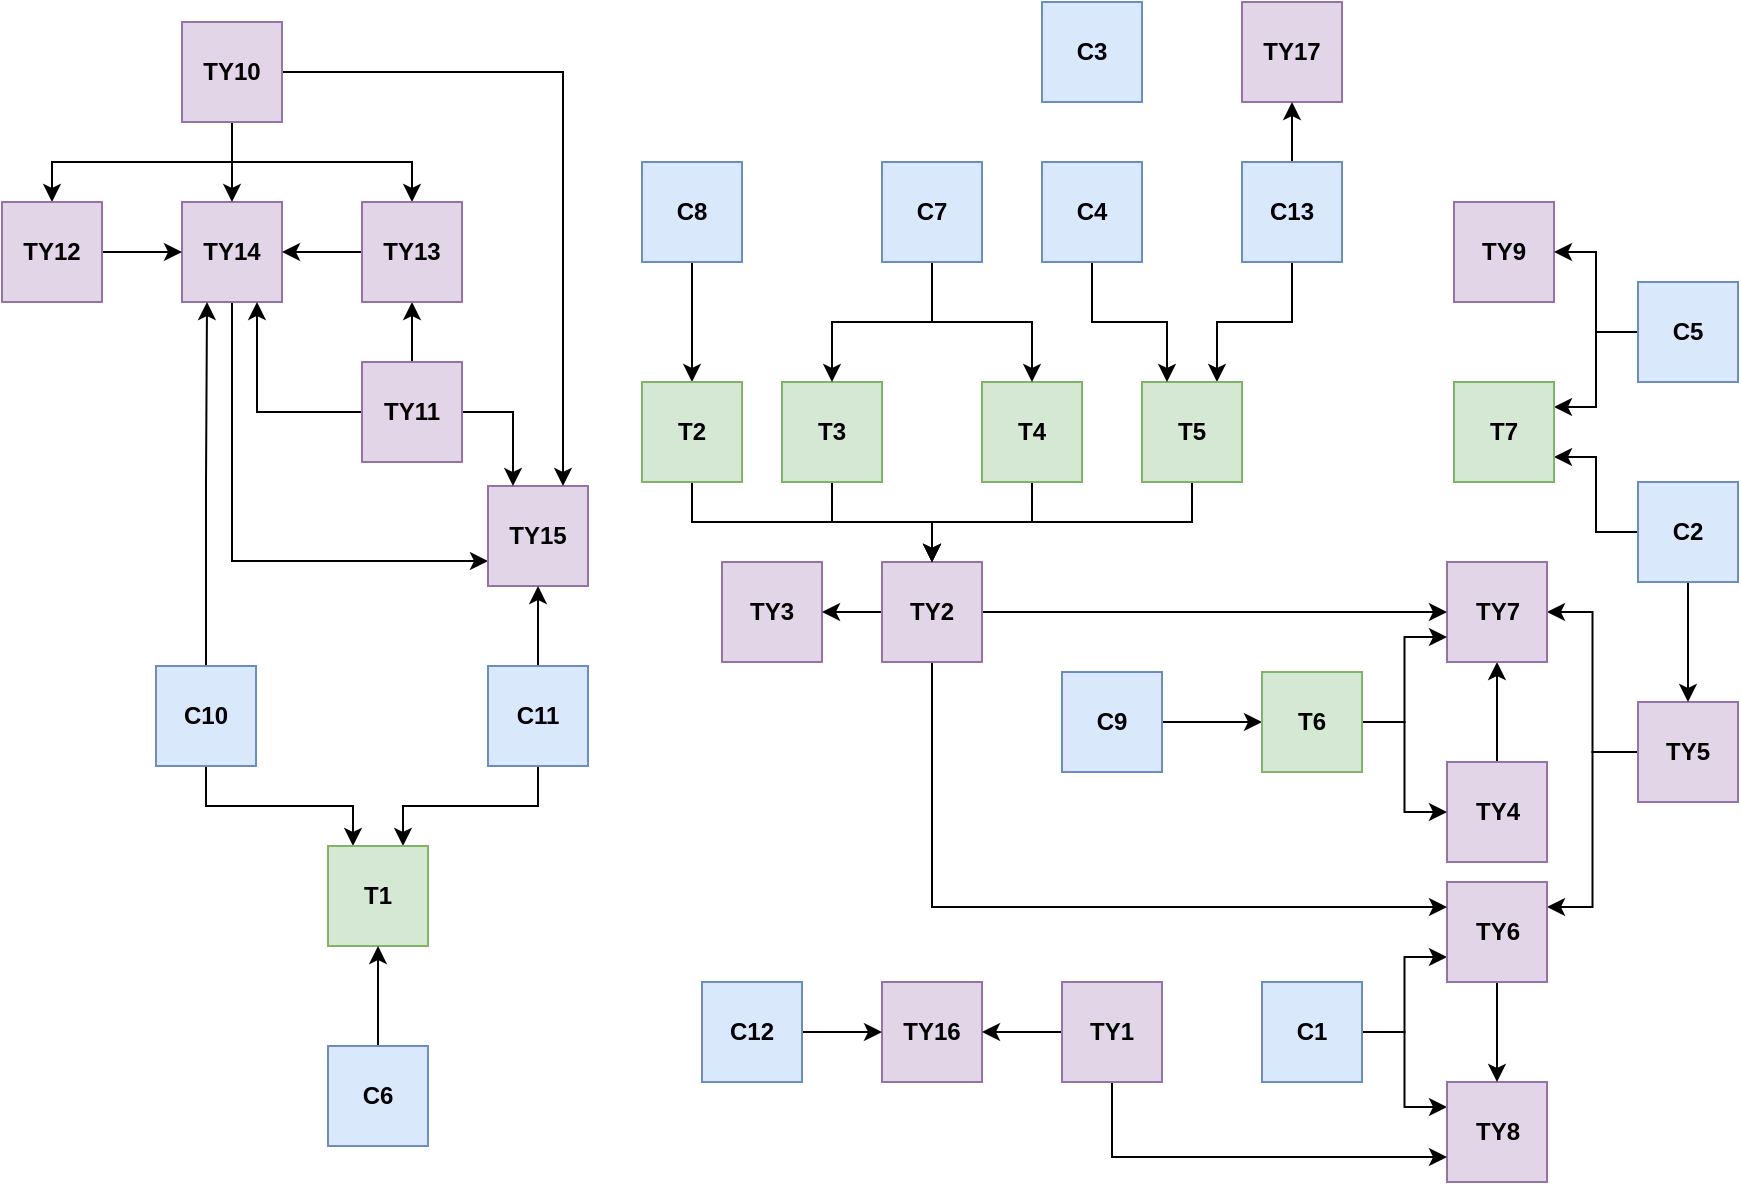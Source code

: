 <mxfile version="20.4.0" type="device"><diagram id="Voua08AdZDDQkW3HY6Ca" name="Page-1"><mxGraphModel dx="1362" dy="777" grid="1" gridSize="10" guides="1" tooltips="1" connect="1" arrows="1" fold="1" page="1" pageScale="1" pageWidth="850" pageHeight="1100" math="0" shadow="0"><root><mxCell id="0"/><mxCell id="1" parent="0"/><mxCell id="nAyjH7x5ld0WhubJfcOg-31" value="" style="edgeStyle=orthogonalEdgeStyle;rounded=0;orthogonalLoop=1;jettySize=auto;html=1;exitX=1;exitY=0.5;exitDx=0;exitDy=0;entryX=0;entryY=0.75;entryDx=0;entryDy=0;" parent="1" source="UbPSpZ2BlI031xM621BM-1" target="UbPSpZ2BlI031xM621BM-11" edge="1"><mxGeometry relative="1" as="geometry"/></mxCell><mxCell id="nAyjH7x5ld0WhubJfcOg-38" value="" style="edgeStyle=orthogonalEdgeStyle;rounded=0;orthogonalLoop=1;jettySize=auto;html=1;entryX=0;entryY=0.25;entryDx=0;entryDy=0;" parent="1" source="UbPSpZ2BlI031xM621BM-1" target="UbPSpZ2BlI031xM621BM-13" edge="1"><mxGeometry relative="1" as="geometry"/></mxCell><mxCell id="UbPSpZ2BlI031xM621BM-1" value="C1" style="rounded=0;whiteSpace=wrap;html=1;fontStyle=1;fillColor=#dae8fc;strokeColor=#6c8ebf;" parent="1" vertex="1"><mxGeometry x="810" y="570" width="50" height="50" as="geometry"/></mxCell><mxCell id="nAyjH7x5ld0WhubJfcOg-36" style="edgeStyle=orthogonalEdgeStyle;rounded=0;orthogonalLoop=1;jettySize=auto;html=1;exitX=0.5;exitY=0;exitDx=0;exitDy=0;entryX=0.5;entryY=1;entryDx=0;entryDy=0;" parent="1" source="UbPSpZ2BlI031xM621BM-9" target="UbPSpZ2BlI031xM621BM-12" edge="1"><mxGeometry relative="1" as="geometry"/></mxCell><mxCell id="UbPSpZ2BlI031xM621BM-9" value="TY4" style="rounded=0;whiteSpace=wrap;html=1;fontStyle=1;fillColor=#e1d5e7;strokeColor=#9673a6;" parent="1" vertex="1"><mxGeometry x="902.5" y="460" width="50" height="50" as="geometry"/></mxCell><mxCell id="nAyjH7x5ld0WhubJfcOg-33" style="edgeStyle=orthogonalEdgeStyle;rounded=0;orthogonalLoop=1;jettySize=auto;html=1;exitX=0;exitY=0.5;exitDx=0;exitDy=0;entryX=1;entryY=0.25;entryDx=0;entryDy=0;" parent="1" source="UbPSpZ2BlI031xM621BM-10" target="UbPSpZ2BlI031xM621BM-11" edge="1"><mxGeometry relative="1" as="geometry"/></mxCell><mxCell id="nAyjH7x5ld0WhubJfcOg-37" style="edgeStyle=orthogonalEdgeStyle;rounded=0;orthogonalLoop=1;jettySize=auto;html=1;exitX=0;exitY=0.5;exitDx=0;exitDy=0;entryX=1;entryY=0.5;entryDx=0;entryDy=0;" parent="1" source="UbPSpZ2BlI031xM621BM-10" target="UbPSpZ2BlI031xM621BM-12" edge="1"><mxGeometry relative="1" as="geometry"/></mxCell><mxCell id="UbPSpZ2BlI031xM621BM-10" value="TY5" style="rounded=0;whiteSpace=wrap;html=1;fontStyle=1;fillColor=#e1d5e7;strokeColor=#9673a6;" parent="1" vertex="1"><mxGeometry x="998" y="430" width="50" height="50" as="geometry"/></mxCell><mxCell id="UbPSpZ2BlI031xM621BM-14" value="TY9" style="rounded=0;whiteSpace=wrap;html=1;fontStyle=1;fillColor=#e1d5e7;strokeColor=#9673a6;" parent="1" vertex="1"><mxGeometry x="906" y="180" width="50" height="50" as="geometry"/></mxCell><mxCell id="nAyjH7x5ld0WhubJfcOg-20" value="" style="edgeStyle=orthogonalEdgeStyle;rounded=0;orthogonalLoop=1;jettySize=auto;html=1;entryX=1;entryY=0.75;entryDx=0;entryDy=0;exitX=0;exitY=0.5;exitDx=0;exitDy=0;" parent="1" source="UbPSpZ2BlI031xM621BM-2" target="nAyjH7x5ld0WhubJfcOg-7" edge="1"><mxGeometry relative="1" as="geometry"/></mxCell><mxCell id="nAyjH7x5ld0WhubJfcOg-30" value="" style="edgeStyle=orthogonalEdgeStyle;rounded=0;orthogonalLoop=1;jettySize=auto;html=1;entryX=0.5;entryY=0;entryDx=0;entryDy=0;exitX=0.5;exitY=1;exitDx=0;exitDy=0;" parent="1" source="UbPSpZ2BlI031xM621BM-2" target="UbPSpZ2BlI031xM621BM-10" edge="1"><mxGeometry relative="1" as="geometry"/></mxCell><mxCell id="UbPSpZ2BlI031xM621BM-2" value="C2" style="rounded=0;whiteSpace=wrap;html=1;fontStyle=1;fillColor=#dae8fc;strokeColor=#6c8ebf;" parent="1" vertex="1"><mxGeometry x="998" y="320" width="50" height="50" as="geometry"/></mxCell><mxCell id="UbPSpZ2BlI031xM621BM-12" value="TY7" style="rounded=0;whiteSpace=wrap;html=1;fontStyle=1;fillColor=#e1d5e7;strokeColor=#9673a6;" parent="1" vertex="1"><mxGeometry x="902.5" y="360" width="50" height="50" as="geometry"/></mxCell><mxCell id="UbPSpZ2BlI031xM621BM-13" value="TY8" style="rounded=0;whiteSpace=wrap;html=1;fontStyle=1;fillColor=#e1d5e7;strokeColor=#9673a6;" parent="1" vertex="1"><mxGeometry x="902.5" y="620" width="50" height="50" as="geometry"/></mxCell><mxCell id="nAyjH7x5ld0WhubJfcOg-40" style="edgeStyle=orthogonalEdgeStyle;rounded=0;orthogonalLoop=1;jettySize=auto;html=1;exitX=0.5;exitY=1;exitDx=0;exitDy=0;entryX=0.5;entryY=0;entryDx=0;entryDy=0;" parent="1" source="UbPSpZ2BlI031xM621BM-11" target="UbPSpZ2BlI031xM621BM-13" edge="1"><mxGeometry relative="1" as="geometry"/></mxCell><mxCell id="UbPSpZ2BlI031xM621BM-11" value="TY6" style="rounded=0;whiteSpace=wrap;html=1;fontStyle=1;fillColor=#e1d5e7;strokeColor=#9673a6;" parent="1" vertex="1"><mxGeometry x="902.5" y="520" width="50" height="50" as="geometry"/></mxCell><mxCell id="nAyjH7x5ld0WhubJfcOg-55" style="edgeStyle=orthogonalEdgeStyle;rounded=0;orthogonalLoop=1;jettySize=auto;html=1;exitX=0.5;exitY=1;exitDx=0;exitDy=0;entryX=0;entryY=0.75;entryDx=0;entryDy=0;" parent="1" source="UbPSpZ2BlI031xM621BM-17" target="UbPSpZ2BlI031xM621BM-18" edge="1"><mxGeometry relative="1" as="geometry"/></mxCell><mxCell id="UbPSpZ2BlI031xM621BM-17" value="TY14" style="rounded=0;whiteSpace=wrap;html=1;fontStyle=1;fillColor=#e1d5e7;strokeColor=#9673a6;" parent="1" vertex="1"><mxGeometry x="270" y="180" width="50" height="50" as="geometry"/></mxCell><mxCell id="UbPSpZ2BlI031xM621BM-15" value="TY16" style="rounded=0;whiteSpace=wrap;html=1;fontStyle=1;fillColor=#e1d5e7;strokeColor=#9673a6;" parent="1" vertex="1"><mxGeometry x="620" y="570" width="50" height="50" as="geometry"/></mxCell><mxCell id="UbPSpZ2BlI031xM621BM-16" value="TY17" style="rounded=0;whiteSpace=wrap;html=1;fontStyle=1;fillColor=#e1d5e7;strokeColor=#9673a6;" parent="1" vertex="1"><mxGeometry x="800" y="80" width="50" height="50" as="geometry"/></mxCell><mxCell id="UbPSpZ2BlI031xM621BM-18" value="TY15" style="rounded=0;whiteSpace=wrap;html=1;fontStyle=1;fillColor=#e1d5e7;strokeColor=#9673a6;" parent="1" vertex="1"><mxGeometry x="423" y="322" width="50" height="50" as="geometry"/></mxCell><mxCell id="GSLJ3GHXtGEVud8e1H04-1" value="TY3" style="rounded=0;whiteSpace=wrap;html=1;fontStyle=1;fillColor=#e1d5e7;strokeColor=#9673a6;" parent="1" vertex="1"><mxGeometry x="540" y="360" width="50" height="50" as="geometry"/></mxCell><mxCell id="nAyjH7x5ld0WhubJfcOg-28" value="" style="edgeStyle=orthogonalEdgeStyle;rounded=0;orthogonalLoop=1;jettySize=auto;html=1;" parent="1" source="GSLJ3GHXtGEVud8e1H04-2" target="GSLJ3GHXtGEVud8e1H04-1" edge="1"><mxGeometry relative="1" as="geometry"/></mxCell><mxCell id="nAyjH7x5ld0WhubJfcOg-32" style="edgeStyle=orthogonalEdgeStyle;rounded=0;orthogonalLoop=1;jettySize=auto;html=1;exitX=0.5;exitY=1;exitDx=0;exitDy=0;entryX=0;entryY=0.25;entryDx=0;entryDy=0;" parent="1" source="GSLJ3GHXtGEVud8e1H04-2" target="UbPSpZ2BlI031xM621BM-11" edge="1"><mxGeometry relative="1" as="geometry"/></mxCell><mxCell id="nAyjH7x5ld0WhubJfcOg-35" style="edgeStyle=orthogonalEdgeStyle;rounded=0;orthogonalLoop=1;jettySize=auto;html=1;exitX=1;exitY=0.5;exitDx=0;exitDy=0;entryX=0;entryY=0.5;entryDx=0;entryDy=0;" parent="1" source="GSLJ3GHXtGEVud8e1H04-2" target="UbPSpZ2BlI031xM621BM-12" edge="1"><mxGeometry relative="1" as="geometry"/></mxCell><mxCell id="GSLJ3GHXtGEVud8e1H04-2" value="TY2" style="rounded=0;whiteSpace=wrap;html=1;fontStyle=1;fillColor=#e1d5e7;strokeColor=#9673a6;" parent="1" vertex="1"><mxGeometry x="620" y="360" width="50" height="50" as="geometry"/></mxCell><mxCell id="nAyjH7x5ld0WhubJfcOg-21" style="edgeStyle=orthogonalEdgeStyle;rounded=0;orthogonalLoop=1;jettySize=auto;html=1;exitX=0;exitY=0.5;exitDx=0;exitDy=0;entryX=1;entryY=0.25;entryDx=0;entryDy=0;" parent="1" source="GSLJ3GHXtGEVud8e1H04-3" target="nAyjH7x5ld0WhubJfcOg-7" edge="1"><mxGeometry relative="1" as="geometry"/></mxCell><mxCell id="uFB73G2saYUNhUMWogG1-2" style="edgeStyle=orthogonalEdgeStyle;rounded=0;orthogonalLoop=1;jettySize=auto;html=1;exitX=0;exitY=0.5;exitDx=0;exitDy=0;entryX=1;entryY=0.5;entryDx=0;entryDy=0;" edge="1" parent="1" source="GSLJ3GHXtGEVud8e1H04-3" target="UbPSpZ2BlI031xM621BM-14"><mxGeometry relative="1" as="geometry"/></mxCell><mxCell id="GSLJ3GHXtGEVud8e1H04-3" value="C5" style="rounded=0;whiteSpace=wrap;html=1;fontStyle=1;fillColor=#dae8fc;strokeColor=#6c8ebf;" parent="1" vertex="1"><mxGeometry x="998" y="220" width="50" height="50" as="geometry"/></mxCell><mxCell id="nAyjH7x5ld0WhubJfcOg-12" value="" style="edgeStyle=orthogonalEdgeStyle;rounded=0;orthogonalLoop=1;jettySize=auto;html=1;" parent="1" source="GSLJ3GHXtGEVud8e1H04-4" target="nAyjH7x5ld0WhubJfcOg-2" edge="1"><mxGeometry relative="1" as="geometry"/></mxCell><mxCell id="GSLJ3GHXtGEVud8e1H04-4" value="C8" style="rounded=0;whiteSpace=wrap;html=1;fontStyle=1;fillColor=#dae8fc;strokeColor=#6c8ebf;" parent="1" vertex="1"><mxGeometry x="500" y="160" width="50" height="50" as="geometry"/></mxCell><mxCell id="nAyjH7x5ld0WhubJfcOg-17" style="edgeStyle=orthogonalEdgeStyle;rounded=0;orthogonalLoop=1;jettySize=auto;html=1;exitX=0.5;exitY=1;exitDx=0;exitDy=0;entryX=0.75;entryY=0;entryDx=0;entryDy=0;" parent="1" source="GSLJ3GHXtGEVud8e1H04-5" target="nAyjH7x5ld0WhubJfcOg-5" edge="1"><mxGeometry relative="1" as="geometry"><mxPoint x="800" y="270" as="targetPoint"/></mxGeometry></mxCell><mxCell id="nAyjH7x5ld0WhubJfcOg-60" value="" style="edgeStyle=orthogonalEdgeStyle;rounded=0;orthogonalLoop=1;jettySize=auto;html=1;exitX=0.5;exitY=0;exitDx=0;exitDy=0;" parent="1" source="GSLJ3GHXtGEVud8e1H04-5" target="UbPSpZ2BlI031xM621BM-16" edge="1"><mxGeometry relative="1" as="geometry"/></mxCell><mxCell id="GSLJ3GHXtGEVud8e1H04-5" value="C13" style="rounded=0;whiteSpace=wrap;html=1;fontStyle=1;fillColor=#dae8fc;strokeColor=#6c8ebf;" parent="1" vertex="1"><mxGeometry x="800" y="160" width="50" height="50" as="geometry"/></mxCell><mxCell id="nAyjH7x5ld0WhubJfcOg-19" value="" style="edgeStyle=orthogonalEdgeStyle;rounded=0;orthogonalLoop=1;jettySize=auto;html=1;" parent="1" source="GSLJ3GHXtGEVud8e1H04-6" target="nAyjH7x5ld0WhubJfcOg-6" edge="1"><mxGeometry relative="1" as="geometry"/></mxCell><mxCell id="GSLJ3GHXtGEVud8e1H04-6" value="C9" style="rounded=0;whiteSpace=wrap;html=1;fontStyle=1;fillColor=#dae8fc;strokeColor=#6c8ebf;" parent="1" vertex="1"><mxGeometry x="710" y="415" width="50" height="50" as="geometry"/></mxCell><mxCell id="nAyjH7x5ld0WhubJfcOg-10" style="edgeStyle=orthogonalEdgeStyle;rounded=0;orthogonalLoop=1;jettySize=auto;html=1;exitX=0.5;exitY=1;exitDx=0;exitDy=0;entryX=0.25;entryY=0;entryDx=0;entryDy=0;" parent="1" source="GSLJ3GHXtGEVud8e1H04-7" target="nAyjH7x5ld0WhubJfcOg-1" edge="1"><mxGeometry relative="1" as="geometry"/></mxCell><mxCell id="nAyjH7x5ld0WhubJfcOg-49" value="" style="edgeStyle=orthogonalEdgeStyle;rounded=0;orthogonalLoop=1;jettySize=auto;html=1;entryX=0.25;entryY=1;entryDx=0;entryDy=0;exitX=0.5;exitY=0;exitDx=0;exitDy=0;" parent="1" source="GSLJ3GHXtGEVud8e1H04-7" target="UbPSpZ2BlI031xM621BM-17" edge="1"><mxGeometry relative="1" as="geometry"/></mxCell><mxCell id="GSLJ3GHXtGEVud8e1H04-7" value="C10" style="rounded=0;whiteSpace=wrap;html=1;fontStyle=1;fillColor=#dae8fc;strokeColor=#6c8ebf;" parent="1" vertex="1"><mxGeometry x="257" y="412" width="50" height="50" as="geometry"/></mxCell><mxCell id="nAyjH7x5ld0WhubJfcOg-11" style="edgeStyle=orthogonalEdgeStyle;rounded=0;orthogonalLoop=1;jettySize=auto;html=1;exitX=0.5;exitY=1;exitDx=0;exitDy=0;entryX=0.75;entryY=0;entryDx=0;entryDy=0;" parent="1" source="GSLJ3GHXtGEVud8e1H04-8" target="nAyjH7x5ld0WhubJfcOg-1" edge="1"><mxGeometry relative="1" as="geometry"/></mxCell><mxCell id="nAyjH7x5ld0WhubJfcOg-54" value="" style="edgeStyle=orthogonalEdgeStyle;rounded=0;orthogonalLoop=1;jettySize=auto;html=1;" parent="1" source="GSLJ3GHXtGEVud8e1H04-8" target="UbPSpZ2BlI031xM621BM-18" edge="1"><mxGeometry relative="1" as="geometry"/></mxCell><mxCell id="GSLJ3GHXtGEVud8e1H04-8" value="C11" style="rounded=0;whiteSpace=wrap;html=1;fontStyle=1;fillColor=#dae8fc;strokeColor=#6c8ebf;" parent="1" vertex="1"><mxGeometry x="423" y="412" width="50" height="50" as="geometry"/></mxCell><mxCell id="nAyjH7x5ld0WhubJfcOg-58" value="" style="edgeStyle=orthogonalEdgeStyle;rounded=0;orthogonalLoop=1;jettySize=auto;html=1;" parent="1" source="GSLJ3GHXtGEVud8e1H04-9" target="UbPSpZ2BlI031xM621BM-15" edge="1"><mxGeometry relative="1" as="geometry"/></mxCell><mxCell id="GSLJ3GHXtGEVud8e1H04-9" value="C12" style="rounded=0;whiteSpace=wrap;html=1;fontStyle=1;fillColor=#dae8fc;strokeColor=#6c8ebf;" parent="1" vertex="1"><mxGeometry x="530" y="570" width="50" height="50" as="geometry"/></mxCell><mxCell id="nAyjH7x5ld0WhubJfcOg-1" value="T1" style="rounded=0;whiteSpace=wrap;html=1;fontStyle=1;fillColor=#d5e8d4;strokeColor=#82b366;" parent="1" vertex="1"><mxGeometry x="343" y="502" width="50" height="50" as="geometry"/></mxCell><mxCell id="nAyjH7x5ld0WhubJfcOg-26" style="edgeStyle=orthogonalEdgeStyle;rounded=0;orthogonalLoop=1;jettySize=auto;html=1;exitX=0.5;exitY=1;exitDx=0;exitDy=0;entryX=0.5;entryY=0;entryDx=0;entryDy=0;" parent="1" source="nAyjH7x5ld0WhubJfcOg-2" target="GSLJ3GHXtGEVud8e1H04-2" edge="1"><mxGeometry relative="1" as="geometry"/></mxCell><mxCell id="nAyjH7x5ld0WhubJfcOg-2" value="T2" style="rounded=0;whiteSpace=wrap;html=1;fontStyle=1;fillColor=#d5e8d4;strokeColor=#82b366;" parent="1" vertex="1"><mxGeometry x="500" y="270" width="50" height="50" as="geometry"/></mxCell><mxCell id="nAyjH7x5ld0WhubJfcOg-24" style="edgeStyle=orthogonalEdgeStyle;rounded=0;orthogonalLoop=1;jettySize=auto;html=1;exitX=0.5;exitY=1;exitDx=0;exitDy=0;entryX=0.5;entryY=0;entryDx=0;entryDy=0;" parent="1" source="nAyjH7x5ld0WhubJfcOg-3" target="GSLJ3GHXtGEVud8e1H04-2" edge="1"><mxGeometry relative="1" as="geometry"/></mxCell><mxCell id="nAyjH7x5ld0WhubJfcOg-3" value="T3" style="rounded=0;whiteSpace=wrap;html=1;fontStyle=1;fillColor=#d5e8d4;strokeColor=#82b366;" parent="1" vertex="1"><mxGeometry x="570" y="270" width="50" height="50" as="geometry"/></mxCell><mxCell id="nAyjH7x5ld0WhubJfcOg-25" style="edgeStyle=orthogonalEdgeStyle;rounded=0;orthogonalLoop=1;jettySize=auto;html=1;exitX=0.5;exitY=1;exitDx=0;exitDy=0;entryX=0.5;entryY=0;entryDx=0;entryDy=0;" parent="1" source="nAyjH7x5ld0WhubJfcOg-4" target="GSLJ3GHXtGEVud8e1H04-2" edge="1"><mxGeometry relative="1" as="geometry"/></mxCell><mxCell id="nAyjH7x5ld0WhubJfcOg-4" value="T4" style="rounded=0;whiteSpace=wrap;html=1;fontStyle=1;fillColor=#d5e8d4;strokeColor=#82b366;" parent="1" vertex="1"><mxGeometry x="670" y="270" width="50" height="50" as="geometry"/></mxCell><mxCell id="nAyjH7x5ld0WhubJfcOg-27" style="edgeStyle=orthogonalEdgeStyle;rounded=0;orthogonalLoop=1;jettySize=auto;html=1;exitX=0.5;exitY=1;exitDx=0;exitDy=0;entryX=0.5;entryY=0;entryDx=0;entryDy=0;" parent="1" source="nAyjH7x5ld0WhubJfcOg-5" target="GSLJ3GHXtGEVud8e1H04-2" edge="1"><mxGeometry relative="1" as="geometry"/></mxCell><mxCell id="nAyjH7x5ld0WhubJfcOg-5" value="T5" style="rounded=0;whiteSpace=wrap;html=1;fontStyle=1;fillColor=#d5e8d4;strokeColor=#82b366;" parent="1" vertex="1"><mxGeometry x="750" y="270" width="50" height="50" as="geometry"/></mxCell><mxCell id="nAyjH7x5ld0WhubJfcOg-29" value="" style="edgeStyle=orthogonalEdgeStyle;rounded=0;orthogonalLoop=1;jettySize=auto;html=1;entryX=0;entryY=0.5;entryDx=0;entryDy=0;" parent="1" source="nAyjH7x5ld0WhubJfcOg-6" target="UbPSpZ2BlI031xM621BM-9" edge="1"><mxGeometry relative="1" as="geometry"/></mxCell><mxCell id="nAyjH7x5ld0WhubJfcOg-34" value="" style="edgeStyle=orthogonalEdgeStyle;rounded=0;orthogonalLoop=1;jettySize=auto;html=1;entryX=0;entryY=0.75;entryDx=0;entryDy=0;" parent="1" source="nAyjH7x5ld0WhubJfcOg-6" target="UbPSpZ2BlI031xM621BM-12" edge="1"><mxGeometry relative="1" as="geometry"/></mxCell><mxCell id="nAyjH7x5ld0WhubJfcOg-6" value="T6" style="rounded=0;whiteSpace=wrap;html=1;fontStyle=1;fillColor=#d5e8d4;strokeColor=#82b366;" parent="1" vertex="1"><mxGeometry x="810" y="415" width="50" height="50" as="geometry"/></mxCell><mxCell id="nAyjH7x5ld0WhubJfcOg-7" value="T7" style="rounded=0;whiteSpace=wrap;html=1;fontStyle=1;fillColor=#d5e8d4;strokeColor=#82b366;" parent="1" vertex="1"><mxGeometry x="906" y="270" width="50" height="50" as="geometry"/></mxCell><mxCell id="nAyjH7x5ld0WhubJfcOg-9" value="" style="edgeStyle=orthogonalEdgeStyle;rounded=0;orthogonalLoop=1;jettySize=auto;html=1;entryX=0.5;entryY=1;entryDx=0;entryDy=0;exitX=0.5;exitY=0;exitDx=0;exitDy=0;" parent="1" source="nAyjH7x5ld0WhubJfcOg-8" target="nAyjH7x5ld0WhubJfcOg-1" edge="1"><mxGeometry relative="1" as="geometry"/></mxCell><mxCell id="nAyjH7x5ld0WhubJfcOg-8" value="C6" style="rounded=0;whiteSpace=wrap;html=1;fontStyle=1;fillColor=#dae8fc;strokeColor=#6c8ebf;" parent="1" vertex="1"><mxGeometry x="343" y="602" width="50" height="50" as="geometry"/></mxCell><mxCell id="nAyjH7x5ld0WhubJfcOg-14" value="" style="edgeStyle=orthogonalEdgeStyle;rounded=0;orthogonalLoop=1;jettySize=auto;html=1;" parent="1" source="nAyjH7x5ld0WhubJfcOg-13" target="nAyjH7x5ld0WhubJfcOg-3" edge="1"><mxGeometry relative="1" as="geometry"/></mxCell><mxCell id="nAyjH7x5ld0WhubJfcOg-15" style="edgeStyle=orthogonalEdgeStyle;rounded=0;orthogonalLoop=1;jettySize=auto;html=1;exitX=0.5;exitY=1;exitDx=0;exitDy=0;entryX=0.5;entryY=0;entryDx=0;entryDy=0;" parent="1" source="nAyjH7x5ld0WhubJfcOg-13" target="nAyjH7x5ld0WhubJfcOg-4" edge="1"><mxGeometry relative="1" as="geometry"/></mxCell><mxCell id="nAyjH7x5ld0WhubJfcOg-13" value="C7" style="rounded=0;whiteSpace=wrap;html=1;fontStyle=1;fillColor=#dae8fc;strokeColor=#6c8ebf;" parent="1" vertex="1"><mxGeometry x="620" y="160" width="50" height="50" as="geometry"/></mxCell><mxCell id="nAyjH7x5ld0WhubJfcOg-18" style="edgeStyle=orthogonalEdgeStyle;rounded=0;orthogonalLoop=1;jettySize=auto;html=1;exitX=0.5;exitY=1;exitDx=0;exitDy=0;entryX=0.25;entryY=0;entryDx=0;entryDy=0;" parent="1" source="nAyjH7x5ld0WhubJfcOg-16" target="nAyjH7x5ld0WhubJfcOg-5" edge="1"><mxGeometry relative="1" as="geometry"/></mxCell><mxCell id="nAyjH7x5ld0WhubJfcOg-16" value="C4" style="rounded=0;whiteSpace=wrap;html=1;fontStyle=1;fillColor=#dae8fc;strokeColor=#6c8ebf;" parent="1" vertex="1"><mxGeometry x="700" y="160" width="50" height="50" as="geometry"/></mxCell><mxCell id="nAyjH7x5ld0WhubJfcOg-39" value="" style="edgeStyle=orthogonalEdgeStyle;rounded=0;orthogonalLoop=1;jettySize=auto;html=1;entryX=0;entryY=0.75;entryDx=0;entryDy=0;exitX=0.5;exitY=1;exitDx=0;exitDy=0;" parent="1" source="nAyjH7x5ld0WhubJfcOg-23" target="UbPSpZ2BlI031xM621BM-13" edge="1"><mxGeometry relative="1" as="geometry"/></mxCell><mxCell id="nAyjH7x5ld0WhubJfcOg-59" value="" style="edgeStyle=orthogonalEdgeStyle;rounded=0;orthogonalLoop=1;jettySize=auto;html=1;" parent="1" source="nAyjH7x5ld0WhubJfcOg-23" target="UbPSpZ2BlI031xM621BM-15" edge="1"><mxGeometry relative="1" as="geometry"/></mxCell><mxCell id="nAyjH7x5ld0WhubJfcOg-23" value="TY1" style="rounded=0;whiteSpace=wrap;html=1;fontStyle=1;fillColor=#e1d5e7;strokeColor=#9673a6;" parent="1" vertex="1"><mxGeometry x="710" y="570" width="50" height="50" as="geometry"/></mxCell><mxCell id="nAyjH7x5ld0WhubJfcOg-46" value="" style="edgeStyle=orthogonalEdgeStyle;rounded=0;orthogonalLoop=1;jettySize=auto;html=1;entryX=0.5;entryY=0;entryDx=0;entryDy=0;exitX=0.5;exitY=1;exitDx=0;exitDy=0;" parent="1" source="nAyjH7x5ld0WhubJfcOg-42" target="nAyjH7x5ld0WhubJfcOg-44" edge="1"><mxGeometry relative="1" as="geometry"/></mxCell><mxCell id="nAyjH7x5ld0WhubJfcOg-47" style="edgeStyle=orthogonalEdgeStyle;rounded=0;orthogonalLoop=1;jettySize=auto;html=1;exitX=0.5;exitY=1;exitDx=0;exitDy=0;entryX=0.5;entryY=0;entryDx=0;entryDy=0;" parent="1" source="nAyjH7x5ld0WhubJfcOg-42" target="nAyjH7x5ld0WhubJfcOg-45" edge="1"><mxGeometry relative="1" as="geometry"/></mxCell><mxCell id="nAyjH7x5ld0WhubJfcOg-50" style="edgeStyle=orthogonalEdgeStyle;rounded=0;orthogonalLoop=1;jettySize=auto;html=1;exitX=0.5;exitY=1;exitDx=0;exitDy=0;entryX=0.5;entryY=0;entryDx=0;entryDy=0;" parent="1" source="nAyjH7x5ld0WhubJfcOg-42" target="UbPSpZ2BlI031xM621BM-17" edge="1"><mxGeometry relative="1" as="geometry"/></mxCell><mxCell id="nAyjH7x5ld0WhubJfcOg-56" style="edgeStyle=orthogonalEdgeStyle;rounded=0;orthogonalLoop=1;jettySize=auto;html=1;exitX=1;exitY=0.5;exitDx=0;exitDy=0;entryX=0.75;entryY=0;entryDx=0;entryDy=0;" parent="1" source="nAyjH7x5ld0WhubJfcOg-42" target="UbPSpZ2BlI031xM621BM-18" edge="1"><mxGeometry relative="1" as="geometry"/></mxCell><mxCell id="nAyjH7x5ld0WhubJfcOg-42" value="TY10" style="rounded=0;whiteSpace=wrap;html=1;fontStyle=1;fillColor=#e1d5e7;strokeColor=#9673a6;" parent="1" vertex="1"><mxGeometry x="270" y="90" width="50" height="50" as="geometry"/></mxCell><mxCell id="nAyjH7x5ld0WhubJfcOg-48" style="edgeStyle=orthogonalEdgeStyle;rounded=0;orthogonalLoop=1;jettySize=auto;html=1;exitX=0.5;exitY=0;exitDx=0;exitDy=0;entryX=0.5;entryY=1;entryDx=0;entryDy=0;" parent="1" source="nAyjH7x5ld0WhubJfcOg-43" target="nAyjH7x5ld0WhubJfcOg-45" edge="1"><mxGeometry relative="1" as="geometry"/></mxCell><mxCell id="nAyjH7x5ld0WhubJfcOg-51" style="edgeStyle=orthogonalEdgeStyle;rounded=0;orthogonalLoop=1;jettySize=auto;html=1;exitX=0;exitY=0.5;exitDx=0;exitDy=0;entryX=0.75;entryY=1;entryDx=0;entryDy=0;" parent="1" source="nAyjH7x5ld0WhubJfcOg-43" target="UbPSpZ2BlI031xM621BM-17" edge="1"><mxGeometry relative="1" as="geometry"><mxPoint x="340" y="280" as="targetPoint"/></mxGeometry></mxCell><mxCell id="nAyjH7x5ld0WhubJfcOg-57" style="edgeStyle=orthogonalEdgeStyle;rounded=0;orthogonalLoop=1;jettySize=auto;html=1;exitX=1;exitY=0.5;exitDx=0;exitDy=0;entryX=0.25;entryY=0;entryDx=0;entryDy=0;" parent="1" source="nAyjH7x5ld0WhubJfcOg-43" target="UbPSpZ2BlI031xM621BM-18" edge="1"><mxGeometry relative="1" as="geometry"/></mxCell><mxCell id="nAyjH7x5ld0WhubJfcOg-43" value="TY11" style="rounded=0;whiteSpace=wrap;html=1;fontStyle=1;fillColor=#e1d5e7;strokeColor=#9673a6;" parent="1" vertex="1"><mxGeometry x="360" y="260" width="50" height="50" as="geometry"/></mxCell><mxCell id="nAyjH7x5ld0WhubJfcOg-52" style="edgeStyle=orthogonalEdgeStyle;rounded=0;orthogonalLoop=1;jettySize=auto;html=1;exitX=1;exitY=0.5;exitDx=0;exitDy=0;entryX=0;entryY=0.5;entryDx=0;entryDy=0;" parent="1" source="nAyjH7x5ld0WhubJfcOg-44" target="UbPSpZ2BlI031xM621BM-17" edge="1"><mxGeometry relative="1" as="geometry"/></mxCell><mxCell id="nAyjH7x5ld0WhubJfcOg-44" value="TY12" style="rounded=0;whiteSpace=wrap;html=1;fontStyle=1;fillColor=#e1d5e7;strokeColor=#9673a6;" parent="1" vertex="1"><mxGeometry x="180" y="180" width="50" height="50" as="geometry"/></mxCell><mxCell id="nAyjH7x5ld0WhubJfcOg-53" style="edgeStyle=orthogonalEdgeStyle;rounded=0;orthogonalLoop=1;jettySize=auto;html=1;exitX=0;exitY=0.5;exitDx=0;exitDy=0;entryX=1;entryY=0.5;entryDx=0;entryDy=0;" parent="1" source="nAyjH7x5ld0WhubJfcOg-45" target="UbPSpZ2BlI031xM621BM-17" edge="1"><mxGeometry relative="1" as="geometry"/></mxCell><mxCell id="nAyjH7x5ld0WhubJfcOg-45" value="TY13" style="rounded=0;whiteSpace=wrap;html=1;fontStyle=1;fillColor=#e1d5e7;strokeColor=#9673a6;" parent="1" vertex="1"><mxGeometry x="360" y="180" width="50" height="50" as="geometry"/></mxCell><mxCell id="uFB73G2saYUNhUMWogG1-1" value="C3" style="rounded=0;whiteSpace=wrap;html=1;fontStyle=1;fillColor=#dae8fc;strokeColor=#6c8ebf;" vertex="1" parent="1"><mxGeometry x="700" y="80" width="50" height="50" as="geometry"/></mxCell></root></mxGraphModel></diagram></mxfile>